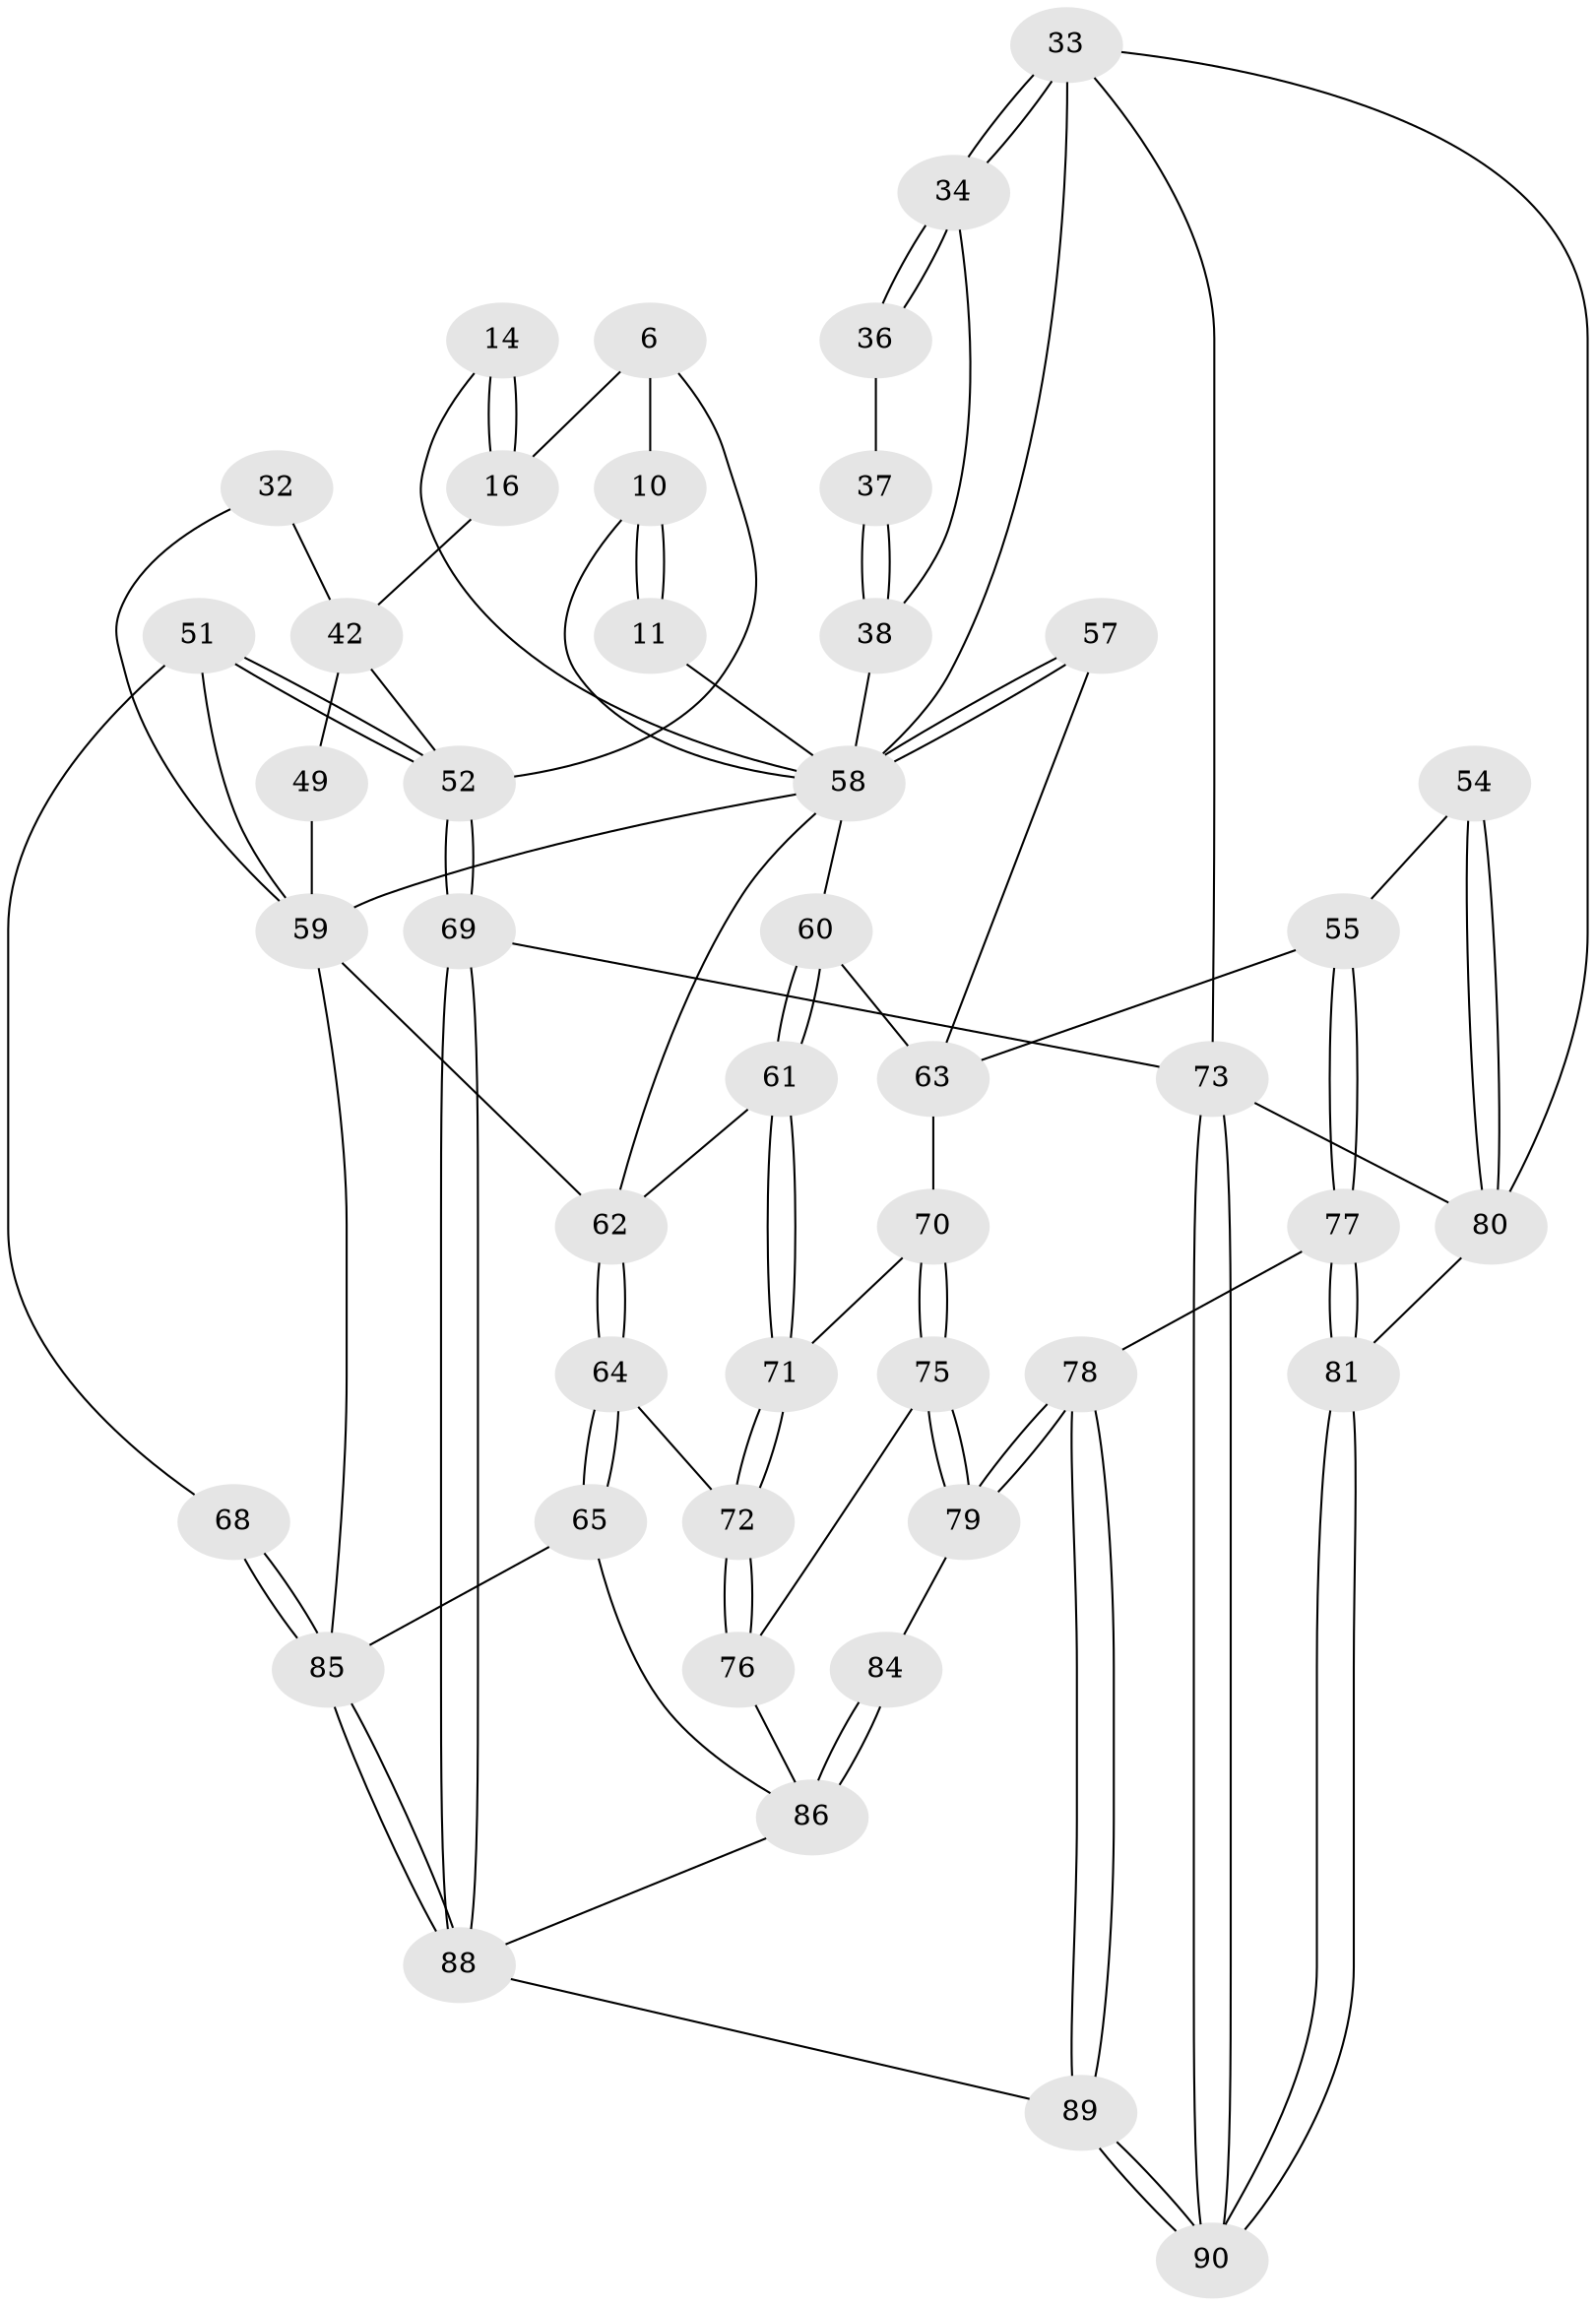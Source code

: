 // original degree distribution, {3: 0.022222222222222223, 6: 0.24444444444444444, 4: 0.26666666666666666, 5: 0.4666666666666667}
// Generated by graph-tools (version 1.1) at 2025/00/03/09/25 05:00:25]
// undirected, 45 vertices, 100 edges
graph export_dot {
graph [start="1"]
  node [color=gray90,style=filled];
  6 [pos="+0.5193663721979767+0",super="+5"];
  10 [pos="+0.5662301152275556+0.04815249089499382",super="+9"];
  11 [pos="+0.512681873060323+0.2531095684879056"];
  14 [pos="+0.425896922026093+0.2710853750620178"];
  16 [pos="+0.2184405158001608+0.19855272570127222",super="+15"];
  32 [pos="+0.19221103151313015+0.37060605397879676"];
  33 [pos="+1+0.5010491555124922",super="+27"];
  34 [pos="+0.9762811023102317+0.4662792152786483",super="+23+24"];
  36 [pos="+0.9224946521691277+0.4598527280603099"];
  37 [pos="+0.7917900512155428+0.4844134468906426"];
  38 [pos="+0.7429307429590106+0.5018009435902706",super="+26+25"];
  42 [pos="+0.07588547666596648+0.44958399522750236",super="+35"];
  49 [pos="+0.10637274875272147+0.5351772379793719",super="+45"];
  51 [pos="+0+0.7558917651182386"];
  52 [pos="+0+0.749139427730294",super="+43+20"];
  54 [pos="+0.7961614421358036+0.7042414995864271"];
  55 [pos="+0.7808062165742384+0.7011550451954187"];
  57 [pos="+0.7583040498338582+0.6523200512822502"];
  58 [pos="+0.6165617627318871+0.6134157315374248",super="+41+39+21"];
  59 [pos="+0.2569671468482262+0.6179118694687407",super="+47+50+48"];
  60 [pos="+0.6121152147440773+0.6504568380476016"];
  61 [pos="+0.5055989417973983+0.679815676229437"];
  62 [pos="+0.4749946799197912+0.6607250787512738",super="+46"];
  63 [pos="+0.6611145631397805+0.6998696523006115",super="+56"];
  64 [pos="+0.42335760489789814+0.7135135489057665"];
  65 [pos="+0.36145454147401795+0.7602468402734919"];
  68 [pos="+0+0.7748464670523155"];
  69 [pos="+0+1",super="+3"];
  70 [pos="+0.5988216689621596+0.7587076934878392"];
  71 [pos="+0.5357430228519428+0.7249383271207143"];
  72 [pos="+0.5019275796126513+0.8055262909954428"];
  73 [pos="+1+1",super="+2"];
  75 [pos="+0.6070216131065369+0.8016920183147679"];
  76 [pos="+0.5013884559486267+0.8104174916867265"];
  77 [pos="+0.6815788793086145+0.8663300584707159"];
  78 [pos="+0.6628752665229968+0.8698458204698376"];
  79 [pos="+0.6243943818382854+0.8386797867571718"];
  80 [pos="+0.8659396047508013+0.8523232216276957",super="+74+53"];
  81 [pos="+0.7349309350248175+0.8980004884460692"];
  84 [pos="+0.5881914197659335+0.8483312417798914"];
  85 [pos="+0.19107564685855008+0.9522089287460666",super="+66+67"];
  86 [pos="+0.43672277507550655+0.988863005086404",super="+83+82"];
  88 [pos="+0.2914306347639943+1",super="+87"];
  89 [pos="+0.4925809217201222+1"];
  90 [pos="+0.9332887949803212+1"];
  6 -- 10;
  6 -- 16;
  6 -- 52;
  10 -- 11 [weight=2];
  10 -- 11;
  10 -- 58;
  11 -- 58;
  14 -- 16 [weight=2];
  14 -- 16;
  14 -- 58;
  16 -- 42;
  32 -- 42 [weight=2];
  32 -- 59;
  33 -- 34 [weight=2];
  33 -- 34;
  33 -- 73 [weight=2];
  33 -- 58;
  33 -- 80;
  34 -- 36 [weight=2];
  34 -- 36;
  34 -- 38;
  36 -- 37;
  37 -- 38 [weight=2];
  37 -- 38;
  38 -- 58 [weight=2];
  42 -- 52 [weight=3];
  42 -- 49;
  49 -- 59 [weight=3];
  51 -- 52;
  51 -- 52;
  51 -- 68;
  51 -- 59;
  52 -- 69 [weight=3];
  52 -- 69;
  54 -- 55;
  54 -- 80 [weight=2];
  54 -- 80;
  55 -- 77;
  55 -- 77;
  55 -- 63;
  57 -- 58 [weight=2];
  57 -- 58;
  57 -- 63;
  58 -- 60;
  58 -- 62;
  58 -- 59;
  59 -- 85;
  59 -- 62;
  60 -- 61;
  60 -- 61;
  60 -- 63;
  61 -- 62;
  61 -- 71;
  61 -- 71;
  62 -- 64;
  62 -- 64;
  63 -- 70;
  64 -- 65;
  64 -- 65;
  64 -- 72;
  65 -- 85;
  65 -- 86;
  68 -- 85 [weight=2];
  68 -- 85;
  69 -- 88;
  69 -- 88;
  69 -- 73 [weight=2];
  70 -- 71;
  70 -- 75;
  70 -- 75;
  71 -- 72;
  71 -- 72;
  72 -- 76;
  72 -- 76;
  73 -- 90;
  73 -- 90;
  73 -- 80;
  75 -- 76;
  75 -- 79;
  75 -- 79;
  76 -- 86;
  77 -- 78;
  77 -- 81;
  77 -- 81;
  78 -- 79;
  78 -- 79;
  78 -- 89;
  78 -- 89;
  79 -- 84;
  80 -- 81;
  81 -- 90;
  81 -- 90;
  84 -- 86 [weight=2];
  84 -- 86;
  85 -- 88;
  85 -- 88;
  86 -- 88;
  88 -- 89;
  89 -- 90;
  89 -- 90;
}
